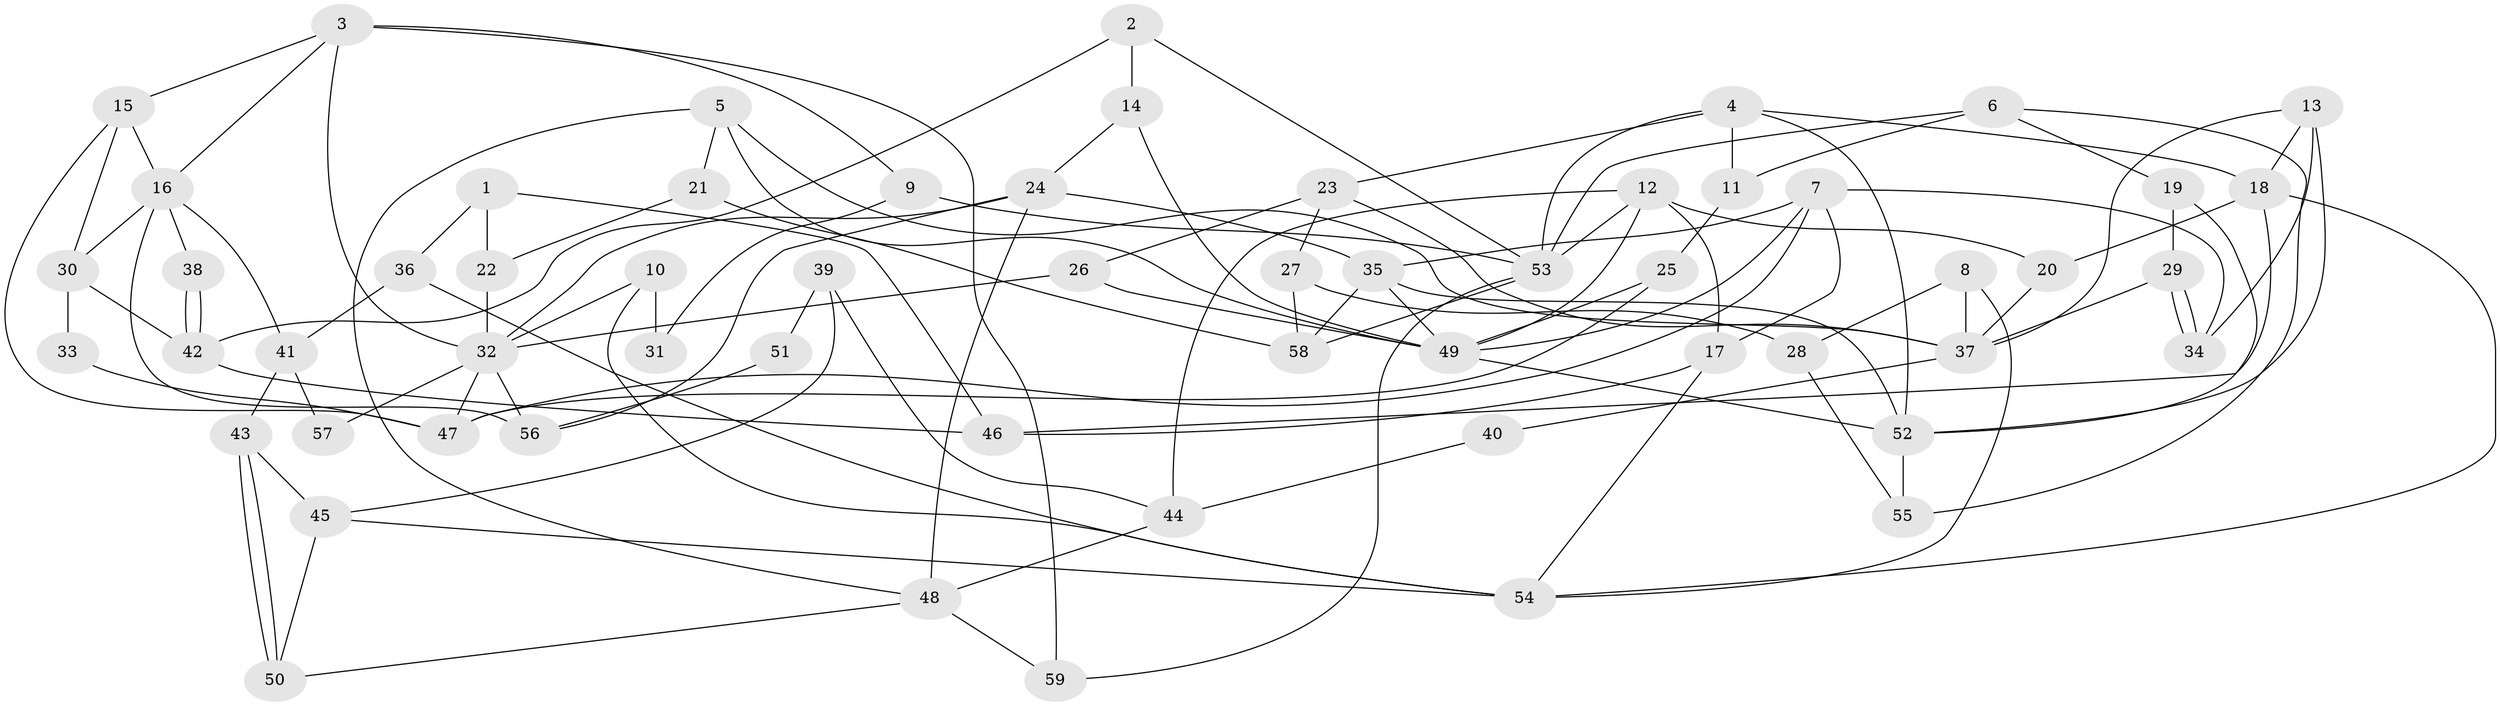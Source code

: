 // coarse degree distribution, {4: 0.2571428571428571, 8: 0.02857142857142857, 5: 0.17142857142857143, 9: 0.08571428571428572, 6: 0.08571428571428572, 7: 0.08571428571428572, 3: 0.22857142857142856, 10: 0.02857142857142857, 2: 0.02857142857142857}
// Generated by graph-tools (version 1.1) at 2025/41/03/06/25 10:41:59]
// undirected, 59 vertices, 118 edges
graph export_dot {
graph [start="1"]
  node [color=gray90,style=filled];
  1;
  2;
  3;
  4;
  5;
  6;
  7;
  8;
  9;
  10;
  11;
  12;
  13;
  14;
  15;
  16;
  17;
  18;
  19;
  20;
  21;
  22;
  23;
  24;
  25;
  26;
  27;
  28;
  29;
  30;
  31;
  32;
  33;
  34;
  35;
  36;
  37;
  38;
  39;
  40;
  41;
  42;
  43;
  44;
  45;
  46;
  47;
  48;
  49;
  50;
  51;
  52;
  53;
  54;
  55;
  56;
  57;
  58;
  59;
  1 -- 22;
  1 -- 46;
  1 -- 36;
  2 -- 42;
  2 -- 53;
  2 -- 14;
  3 -- 32;
  3 -- 59;
  3 -- 9;
  3 -- 15;
  3 -- 16;
  4 -- 18;
  4 -- 11;
  4 -- 23;
  4 -- 52;
  4 -- 53;
  5 -- 49;
  5 -- 37;
  5 -- 21;
  5 -- 48;
  6 -- 19;
  6 -- 53;
  6 -- 11;
  6 -- 55;
  7 -- 34;
  7 -- 49;
  7 -- 17;
  7 -- 35;
  7 -- 47;
  8 -- 28;
  8 -- 37;
  8 -- 54;
  9 -- 53;
  9 -- 31;
  10 -- 32;
  10 -- 54;
  10 -- 31;
  11 -- 25;
  12 -- 49;
  12 -- 20;
  12 -- 17;
  12 -- 44;
  12 -- 53;
  13 -- 18;
  13 -- 52;
  13 -- 34;
  13 -- 37;
  14 -- 49;
  14 -- 24;
  15 -- 16;
  15 -- 30;
  15 -- 47;
  16 -- 56;
  16 -- 30;
  16 -- 38;
  16 -- 41;
  17 -- 46;
  17 -- 54;
  18 -- 54;
  18 -- 46;
  18 -- 20;
  19 -- 52;
  19 -- 29;
  20 -- 37;
  21 -- 58;
  21 -- 22;
  22 -- 32;
  23 -- 26;
  23 -- 27;
  23 -- 37;
  24 -- 48;
  24 -- 32;
  24 -- 35;
  24 -- 56;
  25 -- 49;
  25 -- 47;
  26 -- 32;
  26 -- 49;
  27 -- 58;
  27 -- 28;
  28 -- 55;
  29 -- 34;
  29 -- 34;
  29 -- 37;
  30 -- 33;
  30 -- 42;
  32 -- 47;
  32 -- 56;
  32 -- 57;
  33 -- 47;
  35 -- 49;
  35 -- 52;
  35 -- 58;
  36 -- 54;
  36 -- 41;
  37 -- 40;
  38 -- 42;
  38 -- 42;
  39 -- 44;
  39 -- 45;
  39 -- 51;
  40 -- 44;
  41 -- 43;
  41 -- 57;
  42 -- 46;
  43 -- 50;
  43 -- 50;
  43 -- 45;
  44 -- 48;
  45 -- 54;
  45 -- 50;
  48 -- 50;
  48 -- 59;
  49 -- 52;
  51 -- 56;
  52 -- 55;
  53 -- 58;
  53 -- 59;
}
